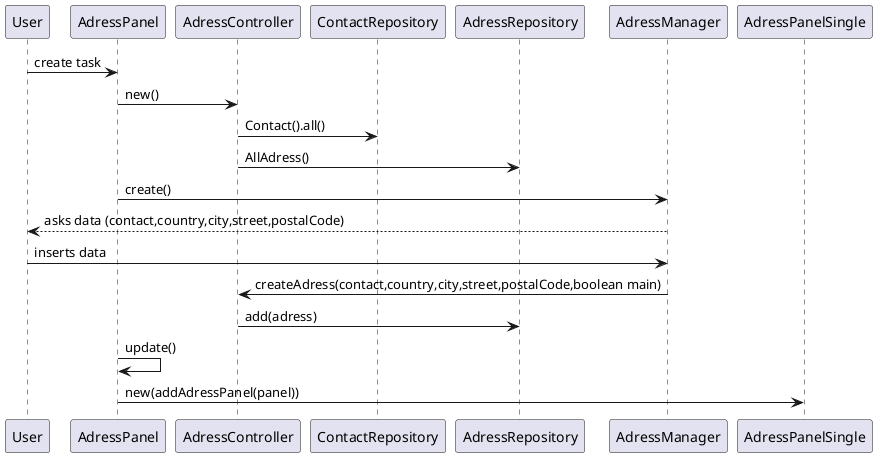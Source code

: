 @startuml doc-files/crm02_01_design_create_adress.png

User -> AdressPanel : create task
AdressPanel -> AdressController: new()
AdressController -> ContactRepository: Contact().all()
AdressController -> AdressRepository: AllAdress()
AdressPanel -> AdressManager : create()
AdressManager --> User : asks data (contact,country,city,street,postalCode)
User -> AdressManager : inserts data
AdressManager -> AdressController : createAdress(contact,country,city,street,postalCode,boolean main)
AdressController -> AdressRepository : add(adress)
AdressPanel -> AdressPanel: update()
AdressPanel -> AdressPanelSingle: new(addAdressPanel(panel))
@enduml
